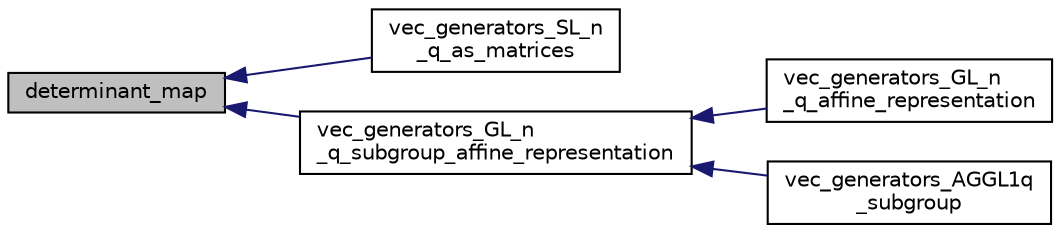 digraph "determinant_map"
{
  edge [fontname="Helvetica",fontsize="10",labelfontname="Helvetica",labelfontsize="10"];
  node [fontname="Helvetica",fontsize="10",shape=record];
  rankdir="LR";
  Node3491 [label="determinant_map",height=0.2,width=0.4,color="black", fillcolor="grey75", style="filled", fontcolor="black"];
  Node3491 -> Node3492 [dir="back",color="midnightblue",fontsize="10",style="solid",fontname="Helvetica"];
  Node3492 [label="vec_generators_SL_n\l_q_as_matrices",height=0.2,width=0.4,color="black", fillcolor="white", style="filled",URL="$d0/dd3/perm__group__gens_8_c.html#aece7a22e0963ee87d325797900443bd2"];
  Node3491 -> Node3493 [dir="back",color="midnightblue",fontsize="10",style="solid",fontname="Helvetica"];
  Node3493 [label="vec_generators_GL_n\l_q_subgroup_affine_representation",height=0.2,width=0.4,color="black", fillcolor="white", style="filled",URL="$d0/dd3/perm__group__gens_8_c.html#adc1a2bfe52c3047a066884771aa01321"];
  Node3493 -> Node3494 [dir="back",color="midnightblue",fontsize="10",style="solid",fontname="Helvetica"];
  Node3494 [label="vec_generators_GL_n\l_q_affine_representation",height=0.2,width=0.4,color="black", fillcolor="white", style="filled",URL="$d0/dd3/perm__group__gens_8_c.html#a689108f410f773f0681e21a864097f16"];
  Node3493 -> Node3495 [dir="back",color="midnightblue",fontsize="10",style="solid",fontname="Helvetica"];
  Node3495 [label="vec_generators_AGGL1q\l_subgroup",height=0.2,width=0.4,color="black", fillcolor="white", style="filled",URL="$d0/dd3/perm__group__gens_8_c.html#a93659c1c7a668dd6adf9f217c608e1f1"];
}
